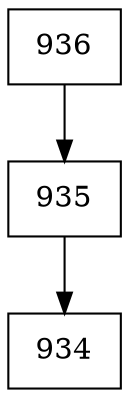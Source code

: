 digraph G {
  node [shape=record];
  node0 [label="{936}"];
  node0 -> node1;
  node1 [label="{935}"];
  node1 -> node2;
  node2 [label="{934}"];
}
